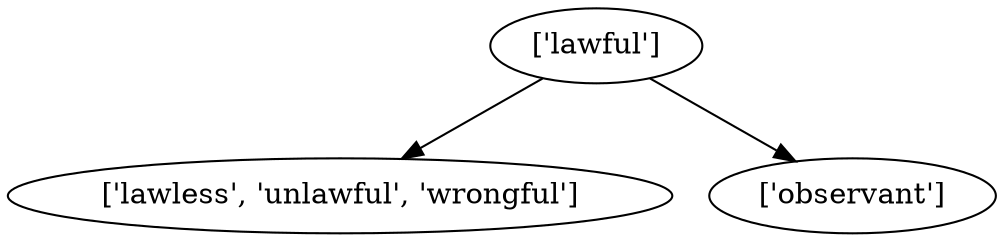strict digraph  {
	"['lawful']" -> "['lawless', 'unlawful', 'wrongful']";
	"['lawful']" -> "['observant']";
}
